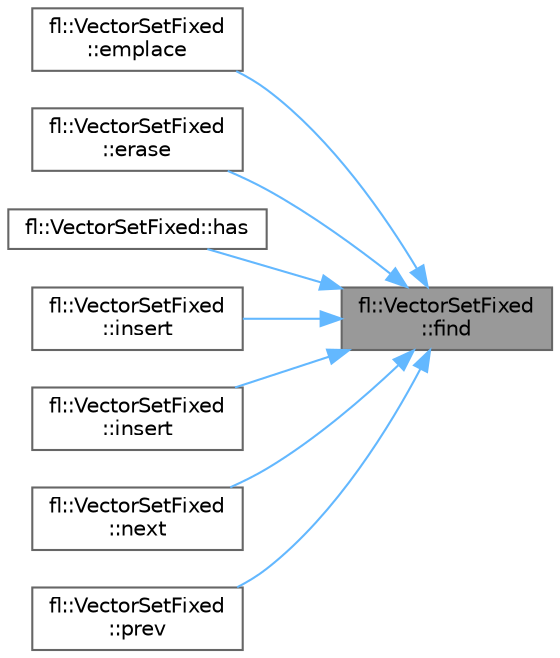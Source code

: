 digraph "fl::VectorSetFixed::find"
{
 // INTERACTIVE_SVG=YES
 // LATEX_PDF_SIZE
  bgcolor="transparent";
  edge [fontname=Helvetica,fontsize=10,labelfontname=Helvetica,labelfontsize=10];
  node [fontname=Helvetica,fontsize=10,shape=box,height=0.2,width=0.4];
  rankdir="RL";
  Node1 [id="Node000001",label="fl::VectorSetFixed\l::find",height=0.2,width=0.4,color="gray40", fillcolor="grey60", style="filled", fontcolor="black",tooltip=" "];
  Node1 -> Node2 [id="edge1_Node000001_Node000002",dir="back",color="steelblue1",style="solid",tooltip=" "];
  Node2 [id="Node000002",label="fl::VectorSetFixed\l::emplace",height=0.2,width=0.4,color="grey40", fillcolor="white", style="filled",URL="$dc/d79/classfl_1_1_vector_set_fixed_aa9fa4aa0d1840f50e17daec5876847f8.html#aa9fa4aa0d1840f50e17daec5876847f8",tooltip=" "];
  Node1 -> Node3 [id="edge2_Node000001_Node000003",dir="back",color="steelblue1",style="solid",tooltip=" "];
  Node3 [id="Node000003",label="fl::VectorSetFixed\l::erase",height=0.2,width=0.4,color="grey40", fillcolor="white", style="filled",URL="$dc/d79/classfl_1_1_vector_set_fixed_a48831652589755ece42644de8d7f5f88.html#a48831652589755ece42644de8d7f5f88",tooltip=" "];
  Node1 -> Node4 [id="edge3_Node000001_Node000004",dir="back",color="steelblue1",style="solid",tooltip=" "];
  Node4 [id="Node000004",label="fl::VectorSetFixed::has",height=0.2,width=0.4,color="grey40", fillcolor="white", style="filled",URL="$dc/d79/classfl_1_1_vector_set_fixed_ac286ba5e2b8dcc00259be81d18bb0ea9.html#ac286ba5e2b8dcc00259be81d18bb0ea9",tooltip=" "];
  Node1 -> Node5 [id="edge4_Node000001_Node000005",dir="back",color="steelblue1",style="solid",tooltip=" "];
  Node5 [id="Node000005",label="fl::VectorSetFixed\l::insert",height=0.2,width=0.4,color="grey40", fillcolor="white", style="filled",URL="$dc/d79/classfl_1_1_vector_set_fixed_abc93348a11bab46411cfd419bb30a383.html#abc93348a11bab46411cfd419bb30a383",tooltip=" "];
  Node1 -> Node6 [id="edge5_Node000001_Node000006",dir="back",color="steelblue1",style="solid",tooltip=" "];
  Node6 [id="Node000006",label="fl::VectorSetFixed\l::insert",height=0.2,width=0.4,color="grey40", fillcolor="white", style="filled",URL="$dc/d79/classfl_1_1_vector_set_fixed_a02e42b2bef68c9d23c40eddcf8ad988b.html#a02e42b2bef68c9d23c40eddcf8ad988b",tooltip=" "];
  Node1 -> Node7 [id="edge6_Node000001_Node000007",dir="back",color="steelblue1",style="solid",tooltip=" "];
  Node7 [id="Node000007",label="fl::VectorSetFixed\l::next",height=0.2,width=0.4,color="grey40", fillcolor="white", style="filled",URL="$dc/d79/classfl_1_1_vector_set_fixed_a7f46927f2d1f05a2184938cf5deef5b5.html#a7f46927f2d1f05a2184938cf5deef5b5",tooltip=" "];
  Node1 -> Node8 [id="edge7_Node000001_Node000008",dir="back",color="steelblue1",style="solid",tooltip=" "];
  Node8 [id="Node000008",label="fl::VectorSetFixed\l::prev",height=0.2,width=0.4,color="grey40", fillcolor="white", style="filled",URL="$dc/d79/classfl_1_1_vector_set_fixed_aa6a31eb0bde89ae76265210a5ccb9bd8.html#aa6a31eb0bde89ae76265210a5ccb9bd8",tooltip=" "];
}

